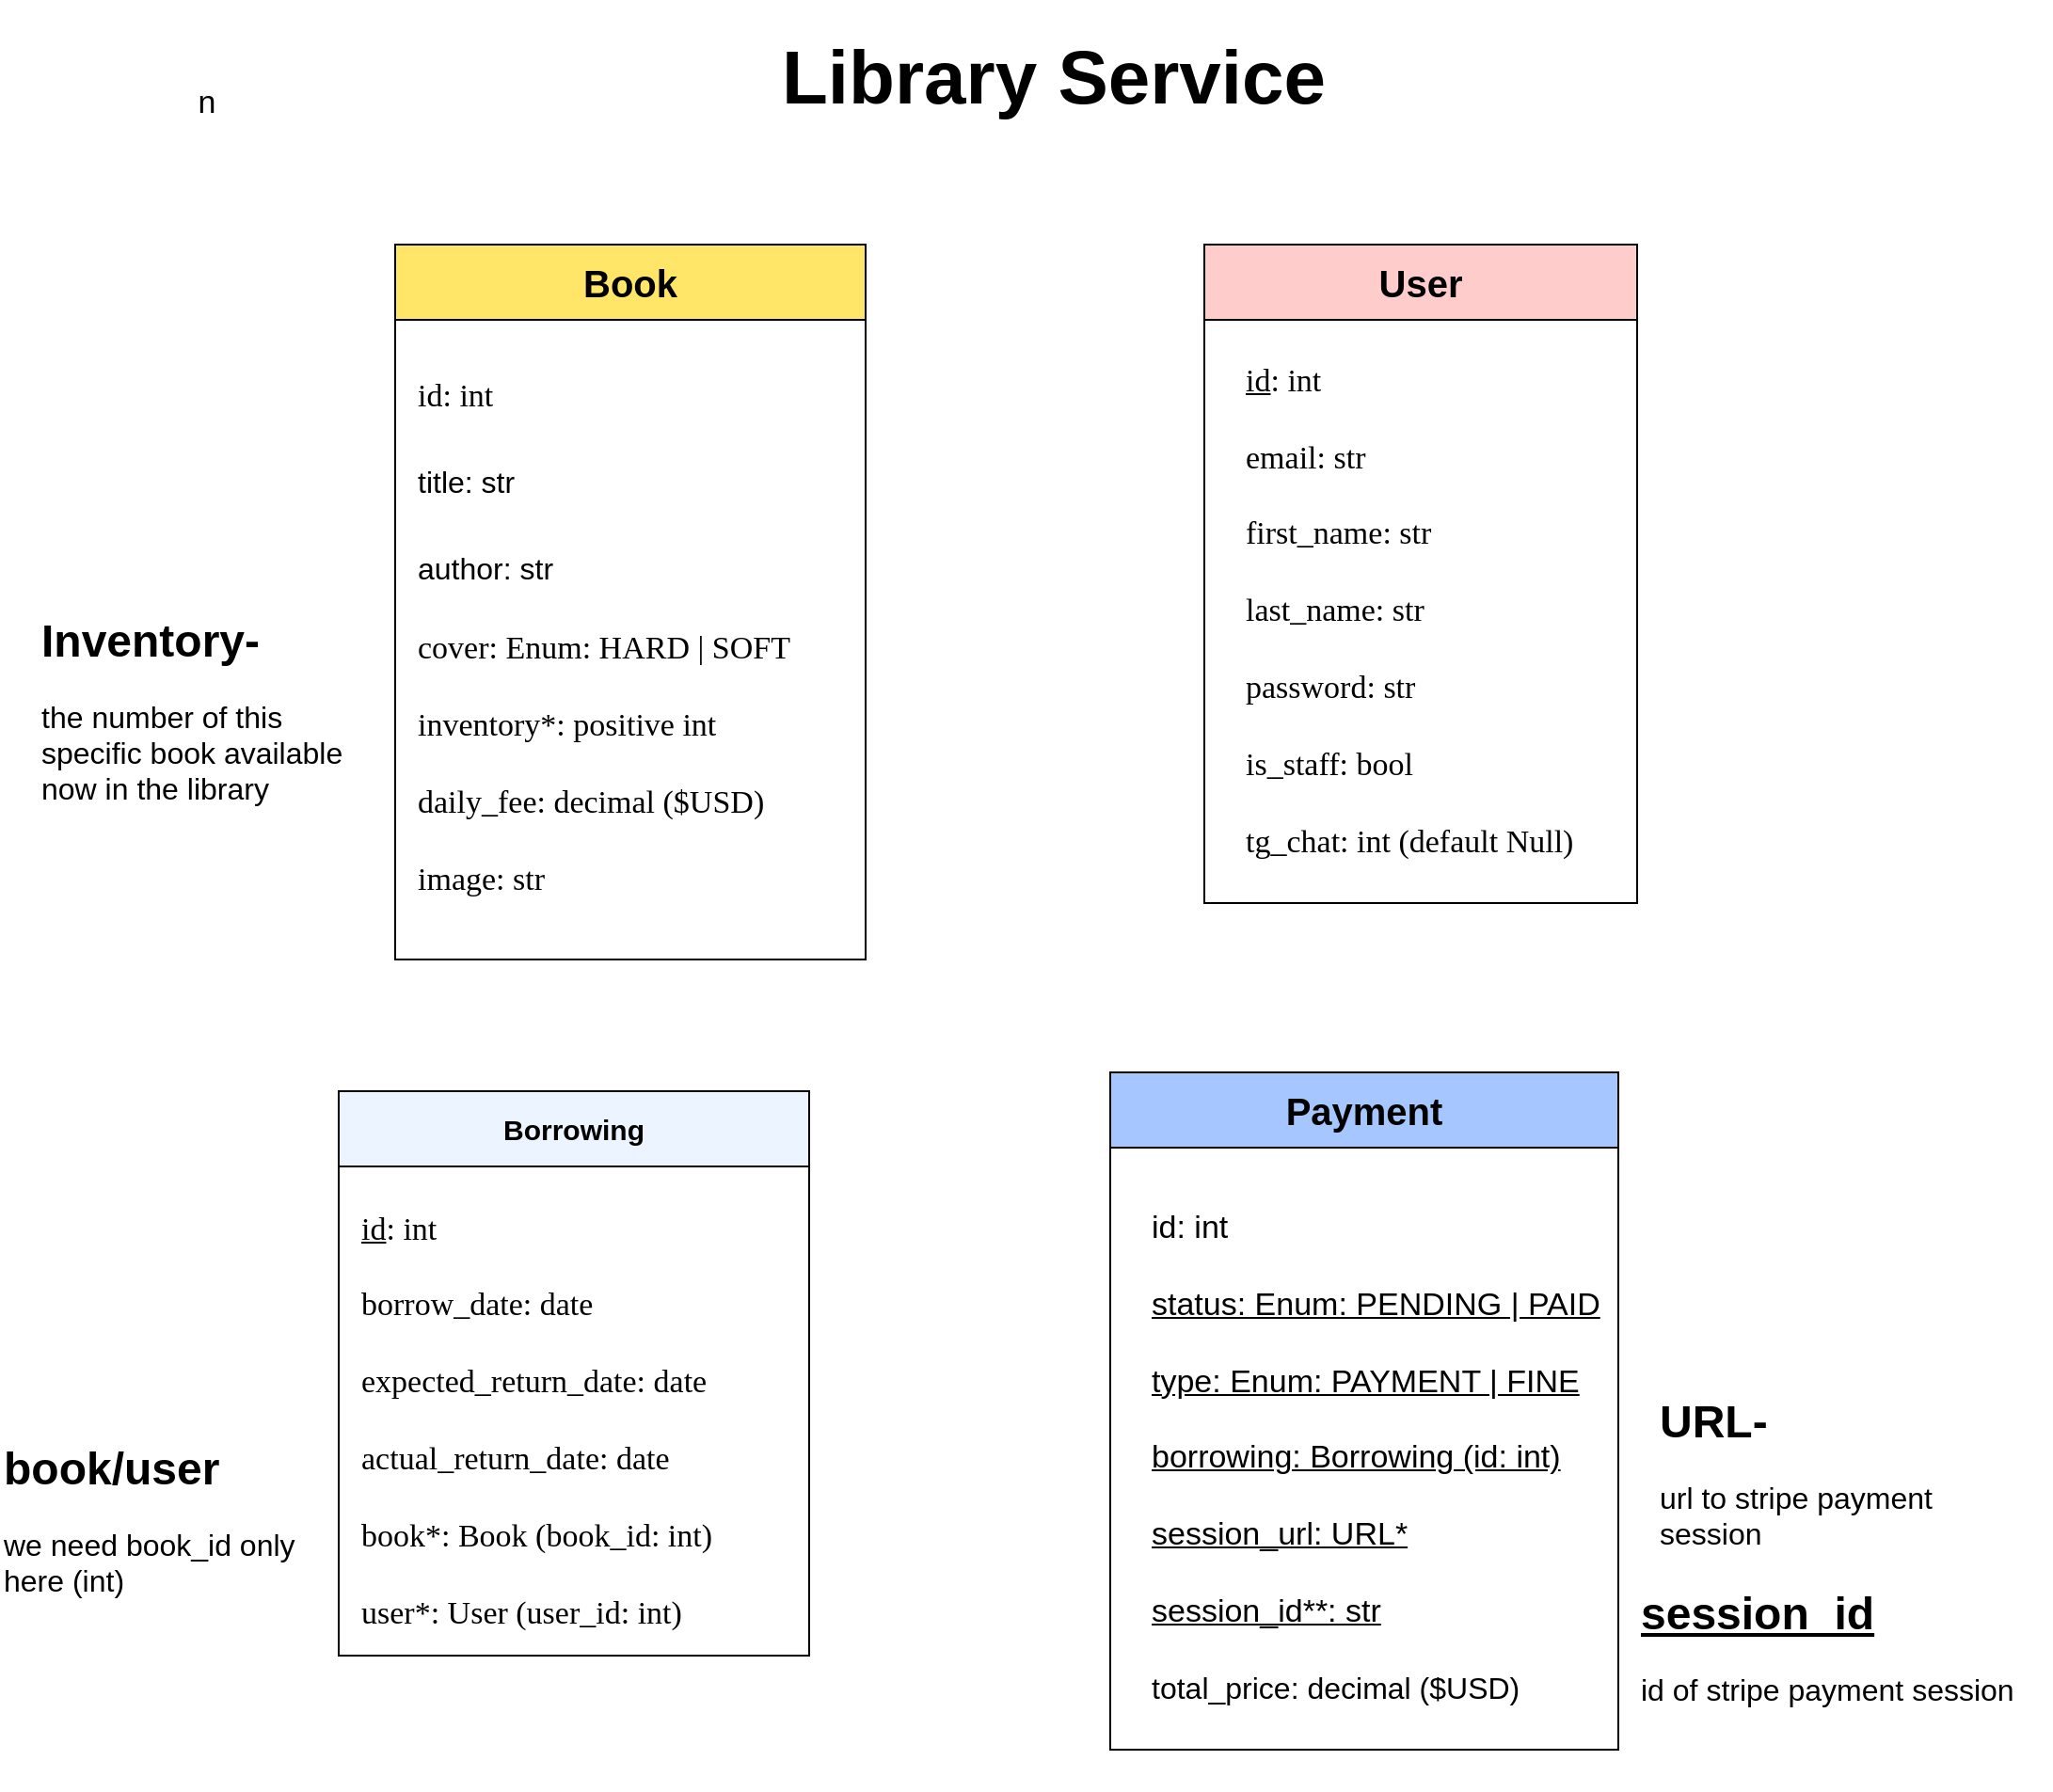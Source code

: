 <mxfile version="22.1.22" type="embed">
  <diagram name="Page-1" id="OVcS8Alv_T-uJs1jZaDE">
    <mxGraphModel dx="1352" dy="683" grid="1" gridSize="10" guides="0" tooltips="1" connect="1" arrows="1" fold="1" page="1" pageScale="1" pageWidth="850" pageHeight="1100" background="none" math="0" shadow="0">
      <root>
        <mxCell id="0" />
        <mxCell id="1" parent="0" />
        <mxCell id="54" value="&lt;font style=&quot;font-size: 17px;&quot;&gt;n&lt;/font&gt;" style="text;strokeColor=none;align=center;fillColor=none;html=1;verticalAlign=middle;whiteSpace=wrap;rounded=0;" parent="1" vertex="1">
          <mxGeometry x="200" y="50" width="60" height="30" as="geometry" />
        </mxCell>
        <mxCell id="65" value="&lt;font size=&quot;1&quot; style=&quot;&quot;&gt;&lt;b style=&quot;font-size: 40px;&quot;&gt;Library Service&lt;/b&gt;&lt;/font&gt;" style="text;strokeColor=none;align=center;fillColor=none;html=1;verticalAlign=middle;whiteSpace=wrap;rounded=0;" parent="1" vertex="1">
          <mxGeometry x="360" y="10" width="640" height="80" as="geometry" />
        </mxCell>
        <mxCell id="71" value="&lt;font style=&quot;font-size: 20px;&quot;&gt;User&lt;/font&gt;" style="swimlane;whiteSpace=wrap;html=1;fontSize=15;startSize=40;fillColor=#FFCCCC;" parent="1" vertex="1">
          <mxGeometry x="760" y="140" width="230" height="350" as="geometry">
            <mxRectangle x="510" y="110" width="100" height="30" as="alternateBounds" />
          </mxGeometry>
        </mxCell>
        <mxCell id="72" value="&lt;div&gt;&lt;u&gt;id&lt;/u&gt;: int&lt;/div&gt;&lt;div&gt;&lt;span style=&quot;background-color: initial;&quot;&gt;&lt;br&gt;&lt;/span&gt;&lt;/div&gt;&lt;div&gt;email: str&lt;/div&gt;&lt;div&gt;&lt;br&gt;&lt;/div&gt;&lt;div&gt;first_name: str&lt;/div&gt;&lt;div&gt;&lt;br&gt;&lt;/div&gt;&lt;div&gt;last_name: str&lt;/div&gt;&lt;div&gt;&lt;br&gt;&lt;/div&gt;&lt;div&gt;password: str&lt;/div&gt;&lt;div&gt;&lt;br&gt;&lt;/div&gt;&lt;div&gt;is_staff: bool&lt;/div&gt;&lt;div&gt;&lt;br&gt;&lt;/div&gt;&lt;div&gt;tg_chat: int (default Null)&lt;/div&gt;" style="text;html=1;align=left;verticalAlign=bottom;resizable=0;points=[];autosize=1;strokeColor=none;fillColor=none;fontSize=17;horizontal=1;fontFamily=Tahoma;" parent="71" vertex="1">
          <mxGeometry x="20" y="50" width="210" height="280" as="geometry" />
        </mxCell>
        <mxCell id="10kvHSesLPqrHhUto0nE-82" value="" style="group" parent="1" vertex="1" connectable="0">
          <mxGeometry x="140" y="140" width="440" height="380" as="geometry" />
        </mxCell>
        <mxCell id="33" value="&lt;font style=&quot;font-size: 20px;&quot;&gt;Book&lt;/font&gt;" style="swimlane;whiteSpace=wrap;html=1;fontSize=15;startSize=40;fillColor=#FFE669;" parent="10kvHSesLPqrHhUto0nE-82" vertex="1">
          <mxGeometry x="190" width="250" height="380" as="geometry">
            <mxRectangle x="510" y="110" width="100" height="30" as="alternateBounds" />
          </mxGeometry>
        </mxCell>
        <mxCell id="34" value="&lt;div&gt;id: int&lt;/div&gt;&lt;div&gt;&lt;span style=&quot;background-color: initial;&quot;&gt;&lt;/span&gt;&lt;p role=&quot;presentation&quot; style=&quot;line-height: 1.38; margin-top: 0pt; margin-bottom: 0pt; white-space: pre;&quot; dir=&quot;ltr&quot;&gt;&lt;span style=&quot;font-size: 12pt; font-family: Arial, sans-serif; color: rgb(0, 0, 0); background-color: transparent; font-weight: 400; font-style: normal; font-variant: normal; text-decoration: none; vertical-align: baseline; white-space: pre-wrap;&quot;&gt;&lt;br&gt;&lt;/span&gt;&lt;/p&gt;&lt;p role=&quot;presentation&quot; style=&quot;line-height: 1.38; margin-top: 0pt; margin-bottom: 0pt; white-space: pre;&quot; dir=&quot;ltr&quot;&gt;&lt;span style=&quot;font-size: 12pt; font-family: Arial, sans-serif; color: rgb(0, 0, 0); background-color: transparent; font-weight: 400; font-style: normal; font-variant: normal; text-decoration: none; vertical-align: baseline; white-space: pre-wrap;&quot;&gt;title: str&lt;/span&gt;&lt;/p&gt;&lt;p role=&quot;presentation&quot; style=&quot;line-height: 1.38; margin-top: 0pt; margin-bottom: 0pt; white-space: pre;&quot; dir=&quot;ltr&quot;&gt;&lt;span style=&quot;font-size: 12pt; font-family: Arial, sans-serif; color: rgb(0, 0, 0); background-color: transparent; font-weight: 400; font-style: normal; font-variant: normal; text-decoration: none; vertical-align: baseline; white-space: pre-wrap;&quot;&gt;&lt;br&gt;&lt;/span&gt;&lt;/p&gt;&lt;p role=&quot;presentation&quot; style=&quot;line-height: 1.38; margin-top: 0pt; margin-bottom: 0pt; white-space: pre;&quot; dir=&quot;ltr&quot;&gt;&lt;span style=&quot;font-size: 12pt; font-family: Arial, sans-serif; color: rgb(0, 0, 0); background-color: transparent; font-weight: 400; font-style: normal; font-variant: normal; text-decoration: none; vertical-align: baseline; white-space: pre-wrap;&quot;&gt;author: str&lt;/span&gt;&lt;/p&gt;&lt;br&gt;&lt;/div&gt;&lt;div&gt;cover: Enum: HARD | SOFT&lt;/div&gt;&lt;div&gt;&lt;br&gt;&lt;/div&gt;&lt;div&gt;inventory*: positive int&lt;/div&gt;&lt;div&gt;&lt;br&gt;&lt;/div&gt;&lt;div&gt;daily_fee: decimal ($USD)&lt;/div&gt;&lt;div&gt;&lt;br&gt;&lt;/div&gt;&lt;div&gt;image: str&lt;/div&gt;" style="text;html=1;align=left;verticalAlign=bottom;resizable=0;points=[];autosize=1;strokeColor=none;fillColor=none;fontSize=17;horizontal=1;fontFamily=Tahoma;" parent="33" vertex="1">
          <mxGeometry x="10" y="60" width="230" height="290" as="geometry" />
        </mxCell>
        <mxCell id="10kvHSesLPqrHhUto0nE-77" value="&lt;h1 style=&quot;margin-top: 0px;&quot;&gt;Inventory-&lt;/h1&gt;&lt;div&gt;&lt;span id=&quot;docs-internal-guid-e26cdcc7-7fff-0132-2bde-6cabab8e8db0&quot; style=&quot;font-size: 12pt; font-family: Arial, sans-serif; color: rgb(0, 0, 0); background-color: transparent; font-weight: 400; font-style: normal; font-variant: normal; text-decoration: none; vertical-align: baseline; white-space: pre-wrap;&quot;&gt;the number of this &lt;/span&gt;&lt;span id=&quot;docs-internal-guid-e26cdcc7-7fff-0132-2bde-6cabab8e8db0&quot; style=&quot;font-size: 12pt; font-family: Arial, sans-serif; color: rgb(0, 0, 0); background-color: transparent; font-weight: 400; font-style: normal; font-variant: normal; text-decoration: none; vertical-align: baseline; white-space: pre-wrap;&quot;&gt; specific book available now in the library&lt;/span&gt;&lt;/div&gt;&lt;p&gt;&lt;/p&gt;" style="text;html=1;whiteSpace=wrap;overflow=hidden;rounded=0;" parent="10kvHSesLPqrHhUto0nE-82" vertex="1">
          <mxGeometry y="190" width="180" height="130" as="geometry" />
        </mxCell>
        <mxCell id="10kvHSesLPqrHhUto0nE-83" value="" style="group" parent="1" vertex="1" connectable="0">
          <mxGeometry x="710" y="580" width="500" height="360" as="geometry" />
        </mxCell>
        <mxCell id="7" value="Payment" style="swimlane;whiteSpace=wrap;html=1;fontSize=20;startSize=40;fillColor=#A6C6FF;" parent="10kvHSesLPqrHhUto0nE-83" vertex="1">
          <mxGeometry width="270" height="360.0" as="geometry">
            <mxRectangle x="510" y="110" width="100" height="30" as="alternateBounds" />
          </mxGeometry>
        </mxCell>
        <mxCell id="8" value="&lt;div align=&quot;left&quot;&gt;&lt;font face=&quot;Helvetica&quot;&gt;id: int&lt;/font&gt;&lt;/div&gt;&lt;div align=&quot;left&quot;&gt;&lt;font face=&quot;Helvetica&quot;&gt;&lt;br&gt;&lt;/font&gt;&lt;/div&gt;&lt;div align=&quot;left&quot;&gt;&lt;div&gt;&lt;font face=&quot;Helvetica&quot;&gt;&lt;u&gt;status: Enum: PENDING | PAID&lt;/u&gt;&lt;/font&gt;&lt;/div&gt;&lt;div&gt;&lt;font face=&quot;Helvetica&quot;&gt;&lt;u&gt;&lt;br&gt;&lt;/u&gt;&lt;/font&gt;&lt;/div&gt;&lt;div&gt;&lt;font face=&quot;Helvetica&quot;&gt;&lt;u&gt;type: Enum: PAYMENT | FINE&lt;/u&gt;&lt;/font&gt;&lt;/div&gt;&lt;div&gt;&lt;font face=&quot;Helvetica&quot;&gt;&lt;u&gt;&lt;br&gt;&lt;/u&gt;&lt;/font&gt;&lt;/div&gt;&lt;div&gt;&lt;font face=&quot;Helvetica&quot;&gt;&lt;u&gt;borrowing: Borrowing (id: int)&lt;/u&gt;&lt;/font&gt;&lt;/div&gt;&lt;div&gt;&lt;font face=&quot;Helvetica&quot;&gt;&lt;u&gt;&lt;br&gt;&lt;/u&gt;&lt;/font&gt;&lt;/div&gt;&lt;div&gt;&lt;font face=&quot;Helvetica&quot;&gt;&lt;u&gt;session_url: URL*&lt;/u&gt;&lt;/font&gt;&lt;/div&gt;&lt;div&gt;&lt;font face=&quot;Helvetica&quot;&gt;&lt;u&gt;&lt;br&gt;&lt;/u&gt;&lt;/font&gt;&lt;/div&gt;&lt;div&gt;&lt;font face=&quot;Helvetica&quot;&gt;&lt;u&gt;session_id**: str&lt;/u&gt;&lt;/font&gt;&lt;/div&gt;&lt;div&gt;&lt;br&gt;&lt;/div&gt;&lt;div&gt;&lt;span id=&quot;docs-internal-guid-07d64dc5-7fff-28a3-6ccd-860fb3764ac9&quot; style=&quot;font-size:12pt;font-family:Arial,sans-serif;color:#000000;background-color:transparent;font-weight:400;font-style:normal;font-variant:normal;text-decoration:none;vertical-align:baseline;white-space:pre;white-space:pre-wrap;&quot;&gt;total_price: decimal ($USD)&lt;/span&gt;&lt;/div&gt;&lt;div&gt;&lt;u&gt;&lt;font face=&quot;Helvetica&quot;&gt;&lt;br&gt;&lt;/font&gt;&lt;/u&gt;&lt;/div&gt;&lt;div&gt;&lt;u&gt;&lt;font face=&quot;Helvetica&quot;&gt;&lt;br&gt;&lt;/font&gt;&lt;/u&gt;&lt;/div&gt;&lt;/div&gt;" style="text;html=1;align=left;verticalAlign=bottom;resizable=0;points=[];autosize=1;strokeColor=none;fillColor=none;fontSize=17;horizontal=1;fontFamily=Tahoma;" parent="7" vertex="1">
          <mxGeometry x="20" y="51.429" width="260" height="330" as="geometry" />
        </mxCell>
        <mxCell id="10kvHSesLPqrHhUto0nE-79" value="&lt;h1 style=&quot;margin-top: 0px;&quot;&gt;URL-&lt;/h1&gt;&lt;div&gt;&lt;span id=&quot;docs-internal-guid-e26cdcc7-7fff-0132-2bde-6cabab8e8db0&quot; style=&quot;font-size: 12pt; font-family: Arial, sans-serif; color: rgb(0, 0, 0); background-color: transparent; font-weight: 400; font-style: normal; font-variant: normal; text-decoration: none; vertical-align: baseline; white-space: pre-wrap;&quot;&gt;url to stripe payment session&lt;/span&gt;&lt;/div&gt;&lt;p&gt;&lt;/p&gt;" style="text;html=1;whiteSpace=wrap;overflow=hidden;rounded=0;" parent="10kvHSesLPqrHhUto0nE-83" vertex="1">
          <mxGeometry x="290" y="164.571" width="180" height="102.857" as="geometry" />
        </mxCell>
        <mxCell id="10kvHSesLPqrHhUto0nE-80" value="&lt;h1 style=&quot;margin-top: 0px;&quot;&gt;&lt;font face=&quot;Helvetica&quot;&gt;&lt;u&gt;session_id&lt;/u&gt;&lt;/font&gt;&lt;/h1&gt;&lt;div&gt;&lt;span id=&quot;docs-internal-guid-c68601a9-7fff-cbfd-fa6e-6963b8cc4018&quot; style=&quot;font-size:12pt;font-family:Arial,sans-serif;color:#000000;background-color:transparent;font-weight:400;font-style:normal;font-variant:normal;text-decoration:none;vertical-align:baseline;white-space:pre;white-space:pre-wrap;&quot;&gt;id of stripe payment session&lt;/span&gt;&lt;/div&gt;&lt;p&gt;&lt;/p&gt;" style="text;whiteSpace=wrap;html=1;" parent="10kvHSesLPqrHhUto0nE-83" vertex="1">
          <mxGeometry x="280" y="267.429" width="220" height="92.571" as="geometry" />
        </mxCell>
        <mxCell id="10kvHSesLPqrHhUto0nE-84" value="" style="group" parent="1" vertex="1" connectable="0">
          <mxGeometry x="120" y="590" width="430" height="310" as="geometry" />
        </mxCell>
        <mxCell id="37" value="Borrowing" style="swimlane;whiteSpace=wrap;html=1;fontSize=15;startSize=40;fillColor=#EBF4FF;" parent="10kvHSesLPqrHhUto0nE-84" vertex="1">
          <mxGeometry x="180" width="250" height="300" as="geometry">
            <mxRectangle x="510" y="110" width="100" height="30" as="alternateBounds" />
          </mxGeometry>
        </mxCell>
        <mxCell id="38" value="&lt;div&gt;&lt;u&gt;id&lt;/u&gt;: int&lt;/div&gt;&lt;div&gt;&lt;span style=&quot;background-color: initial;&quot;&gt;&lt;br&gt;&lt;/span&gt;&lt;/div&gt;&lt;div&gt;borrow_date: date&lt;/div&gt;&lt;div&gt;&lt;br&gt;&lt;/div&gt;&lt;div&gt;expected_return_date: date&lt;/div&gt;&lt;div&gt;&lt;br&gt;&lt;/div&gt;&lt;div&gt;actual_return_date: date&lt;/div&gt;&lt;div&gt;&lt;br&gt;&lt;/div&gt;&lt;div&gt;book*: Book (book_id: int)&lt;/div&gt;&lt;div&gt;&lt;br&gt;&lt;/div&gt;&lt;div&gt;user*: User (user_id: int)&lt;/div&gt;" style="text;html=1;align=left;verticalAlign=bottom;resizable=0;points=[];autosize=1;strokeColor=none;fillColor=none;fontSize=17;horizontal=1;fontFamily=Tahoma;" parent="37" vertex="1">
          <mxGeometry x="10" y="50" width="230" height="240" as="geometry" />
        </mxCell>
        <mxCell id="10kvHSesLPqrHhUto0nE-78" value="&lt;h1 style=&quot;margin-top: 0px;&quot;&gt;book/user&lt;/h1&gt;&lt;div&gt;&lt;span id=&quot;docs-internal-guid-e26cdcc7-7fff-0132-2bde-6cabab8e8db0&quot; style=&quot;font-size: 12pt; font-family: Arial, sans-serif; color: rgb(0, 0, 0); background-color: transparent; font-weight: 400; font-style: normal; font-variant: normal; text-decoration: none; vertical-align: baseline; white-space: pre-wrap;&quot;&gt;we need book_id only here (int)&lt;/span&gt;&lt;/div&gt;&lt;p&gt;&lt;/p&gt;" style="text;html=1;whiteSpace=wrap;overflow=hidden;rounded=0;" parent="10kvHSesLPqrHhUto0nE-84" vertex="1">
          <mxGeometry y="180" width="180" height="130" as="geometry" />
        </mxCell>
      </root>
    </mxGraphModel>
  </diagram>
</mxfile>
